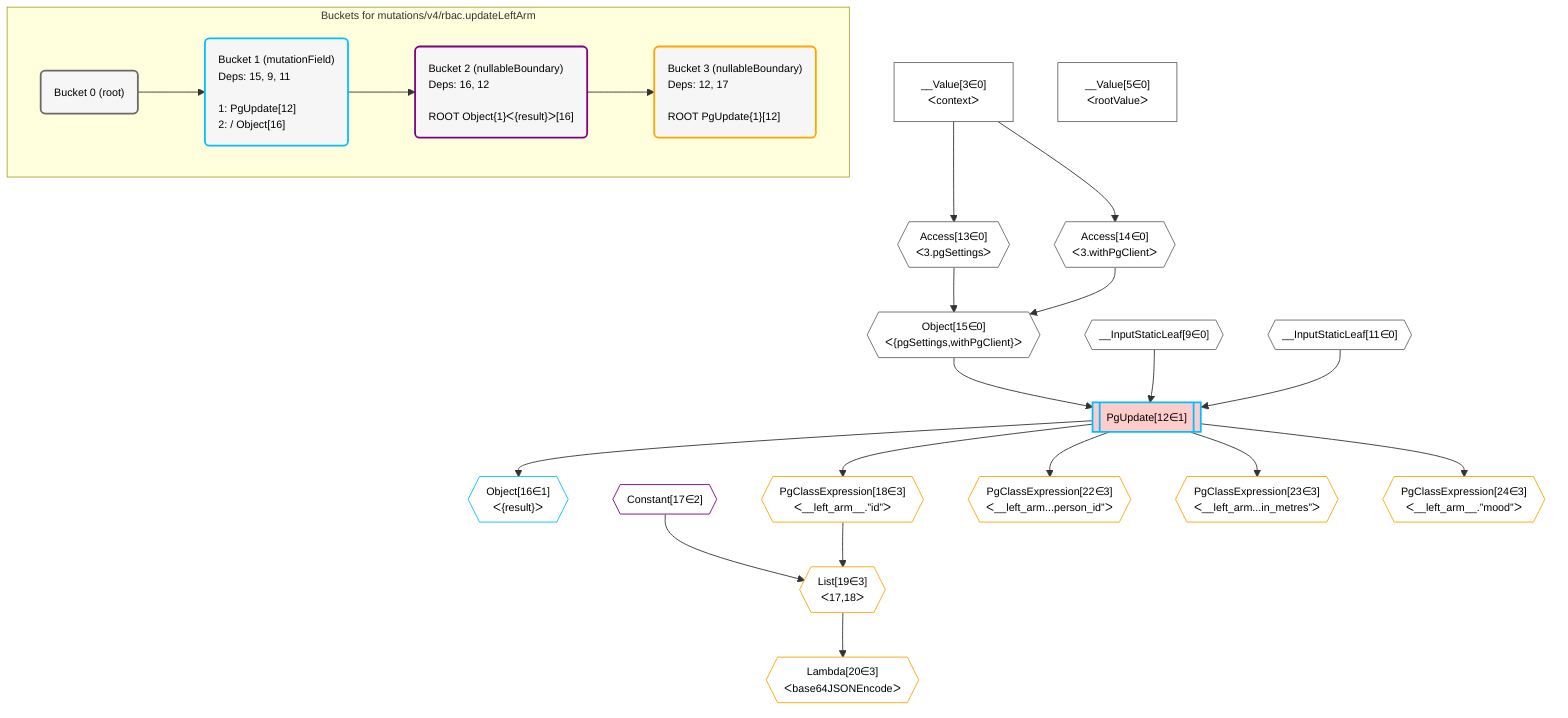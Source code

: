 %%{init: {'themeVariables': { 'fontSize': '12px'}}}%%
graph TD
    classDef path fill:#eee,stroke:#000,color:#000
    classDef plan fill:#fff,stroke-width:1px,color:#000
    classDef itemplan fill:#fff,stroke-width:2px,color:#000
    classDef unbatchedplan fill:#dff,stroke-width:1px,color:#000
    classDef sideeffectplan fill:#fcc,stroke-width:2px,color:#000
    classDef bucket fill:#f6f6f6,color:#000,stroke-width:2px,text-align:left


    %% define steps
    __Value3["__Value[3∈0]<br />ᐸcontextᐳ"]:::plan
    __Value5["__Value[5∈0]<br />ᐸrootValueᐳ"]:::plan
    __InputStaticLeaf9{{"__InputStaticLeaf[9∈0]"}}:::plan
    __InputStaticLeaf11{{"__InputStaticLeaf[11∈0]"}}:::plan
    Access13{{"Access[13∈0]<br />ᐸ3.pgSettingsᐳ"}}:::plan
    Access14{{"Access[14∈0]<br />ᐸ3.withPgClientᐳ"}}:::plan
    Object15{{"Object[15∈0]<br />ᐸ{pgSettings,withPgClient}ᐳ"}}:::plan
    PgUpdate12[["PgUpdate[12∈1]"]]:::sideeffectplan
    Object16{{"Object[16∈1]<br />ᐸ{result}ᐳ"}}:::plan
    Constant17{{"Constant[17∈2]"}}:::plan
    PgClassExpression18{{"PgClassExpression[18∈3]<br />ᐸ__left_arm__.”id”ᐳ"}}:::plan
    List19{{"List[19∈3]<br />ᐸ17,18ᐳ"}}:::plan
    Lambda20{{"Lambda[20∈3]<br />ᐸbase64JSONEncodeᐳ"}}:::plan
    PgClassExpression22{{"PgClassExpression[22∈3]<br />ᐸ__left_arm...person_id”ᐳ"}}:::plan
    PgClassExpression23{{"PgClassExpression[23∈3]<br />ᐸ__left_arm...in_metres”ᐳ"}}:::plan
    PgClassExpression24{{"PgClassExpression[24∈3]<br />ᐸ__left_arm__.”mood”ᐳ"}}:::plan

    %% plan dependencies
    __Value3 --> Access13
    __Value3 --> Access14
    Access13 & Access14 --> Object15
    Object15 & __InputStaticLeaf9 & __InputStaticLeaf11 --> PgUpdate12
    PgUpdate12 --> Object16
    PgUpdate12 --> PgClassExpression18
    Constant17 & PgClassExpression18 --> List19
    List19 --> Lambda20
    PgUpdate12 --> PgClassExpression22
    PgUpdate12 --> PgClassExpression23
    PgUpdate12 --> PgClassExpression24

    subgraph "Buckets for mutations/v4/rbac.updateLeftArm"
    Bucket0("Bucket 0 (root)"):::bucket
    classDef bucket0 stroke:#696969
    class Bucket0,__Value3,__Value5,__InputStaticLeaf9,__InputStaticLeaf11,Access13,Access14,Object15 bucket0
    Bucket1("Bucket 1 (mutationField)<br />Deps: 15, 9, 11<br /><br />1: PgUpdate[12]<br />2:  / Object[16]"):::bucket
    classDef bucket1 stroke:#00bfff
    class Bucket1,PgUpdate12,Object16 bucket1
    Bucket2("Bucket 2 (nullableBoundary)<br />Deps: 16, 12<br /><br />ROOT Object{1}ᐸ{result}ᐳ[16]"):::bucket
    classDef bucket2 stroke:#7f007f
    class Bucket2,Constant17 bucket2
    Bucket3("Bucket 3 (nullableBoundary)<br />Deps: 12, 17<br /><br />ROOT PgUpdate{1}[12]"):::bucket
    classDef bucket3 stroke:#ffa500
    class Bucket3,PgClassExpression18,List19,Lambda20,PgClassExpression22,PgClassExpression23,PgClassExpression24 bucket3
    Bucket0 --> Bucket1
    Bucket1 --> Bucket2
    Bucket2 --> Bucket3
    end